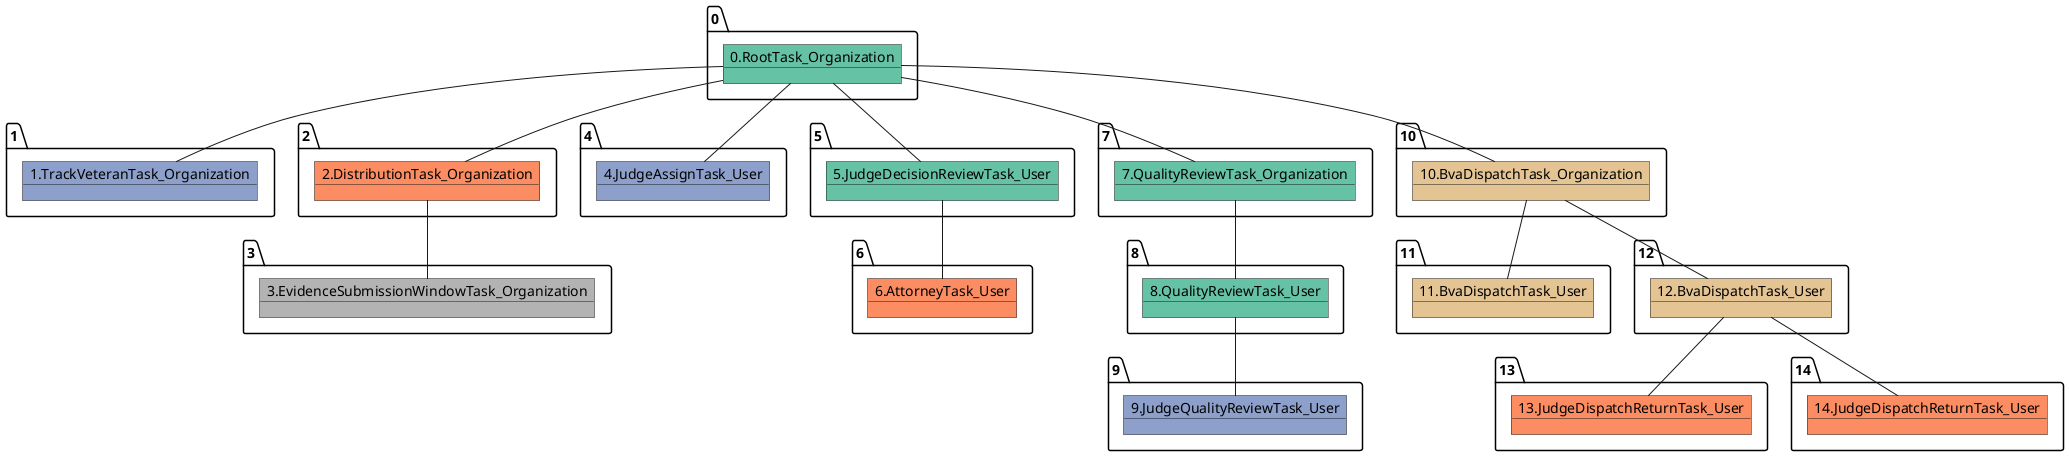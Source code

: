 @startuml
object 0.RootTask_Organization #66c2a5
object 1.TrackVeteranTask_Organization #8da0cb
object 2.DistributionTask_Organization #fc8d62
object 3.EvidenceSubmissionWindowTask_Organization #b3b3b3
object 4.JudgeAssignTask_User #8da0cb
object 5.JudgeDecisionReviewTask_User #66c2a5
object 6.AttorneyTask_User #fc8d62
object 7.QualityReviewTask_Organization #66c2a5
object 8.QualityReviewTask_User #66c2a5
object 9.JudgeQualityReviewTask_User #8da0cb
object 10.BvaDispatchTask_Organization #e5c494
object 11.BvaDispatchTask_User #e5c494
object 12.BvaDispatchTask_User #e5c494
object 13.JudgeDispatchReturnTask_User #fc8d62
object 14.JudgeDispatchReturnTask_User #fc8d62
0.RootTask_Organization -- 1.TrackVeteranTask_Organization
0.RootTask_Organization -- 2.DistributionTask_Organization
2.DistributionTask_Organization -- 3.EvidenceSubmissionWindowTask_Organization
0.RootTask_Organization -- 4.JudgeAssignTask_User
0.RootTask_Organization -- 5.JudgeDecisionReviewTask_User
5.JudgeDecisionReviewTask_User -- 6.AttorneyTask_User
0.RootTask_Organization -- 7.QualityReviewTask_Organization
7.QualityReviewTask_Organization -- 8.QualityReviewTask_User
8.QualityReviewTask_User -- 9.JudgeQualityReviewTask_User
0.RootTask_Organization -- 10.BvaDispatchTask_Organization
10.BvaDispatchTask_Organization -- 11.BvaDispatchTask_User
10.BvaDispatchTask_Organization -- 12.BvaDispatchTask_User
12.BvaDispatchTask_User -- 13.JudgeDispatchReturnTask_User
12.BvaDispatchTask_User -- 14.JudgeDispatchReturnTask_User
@enduml

